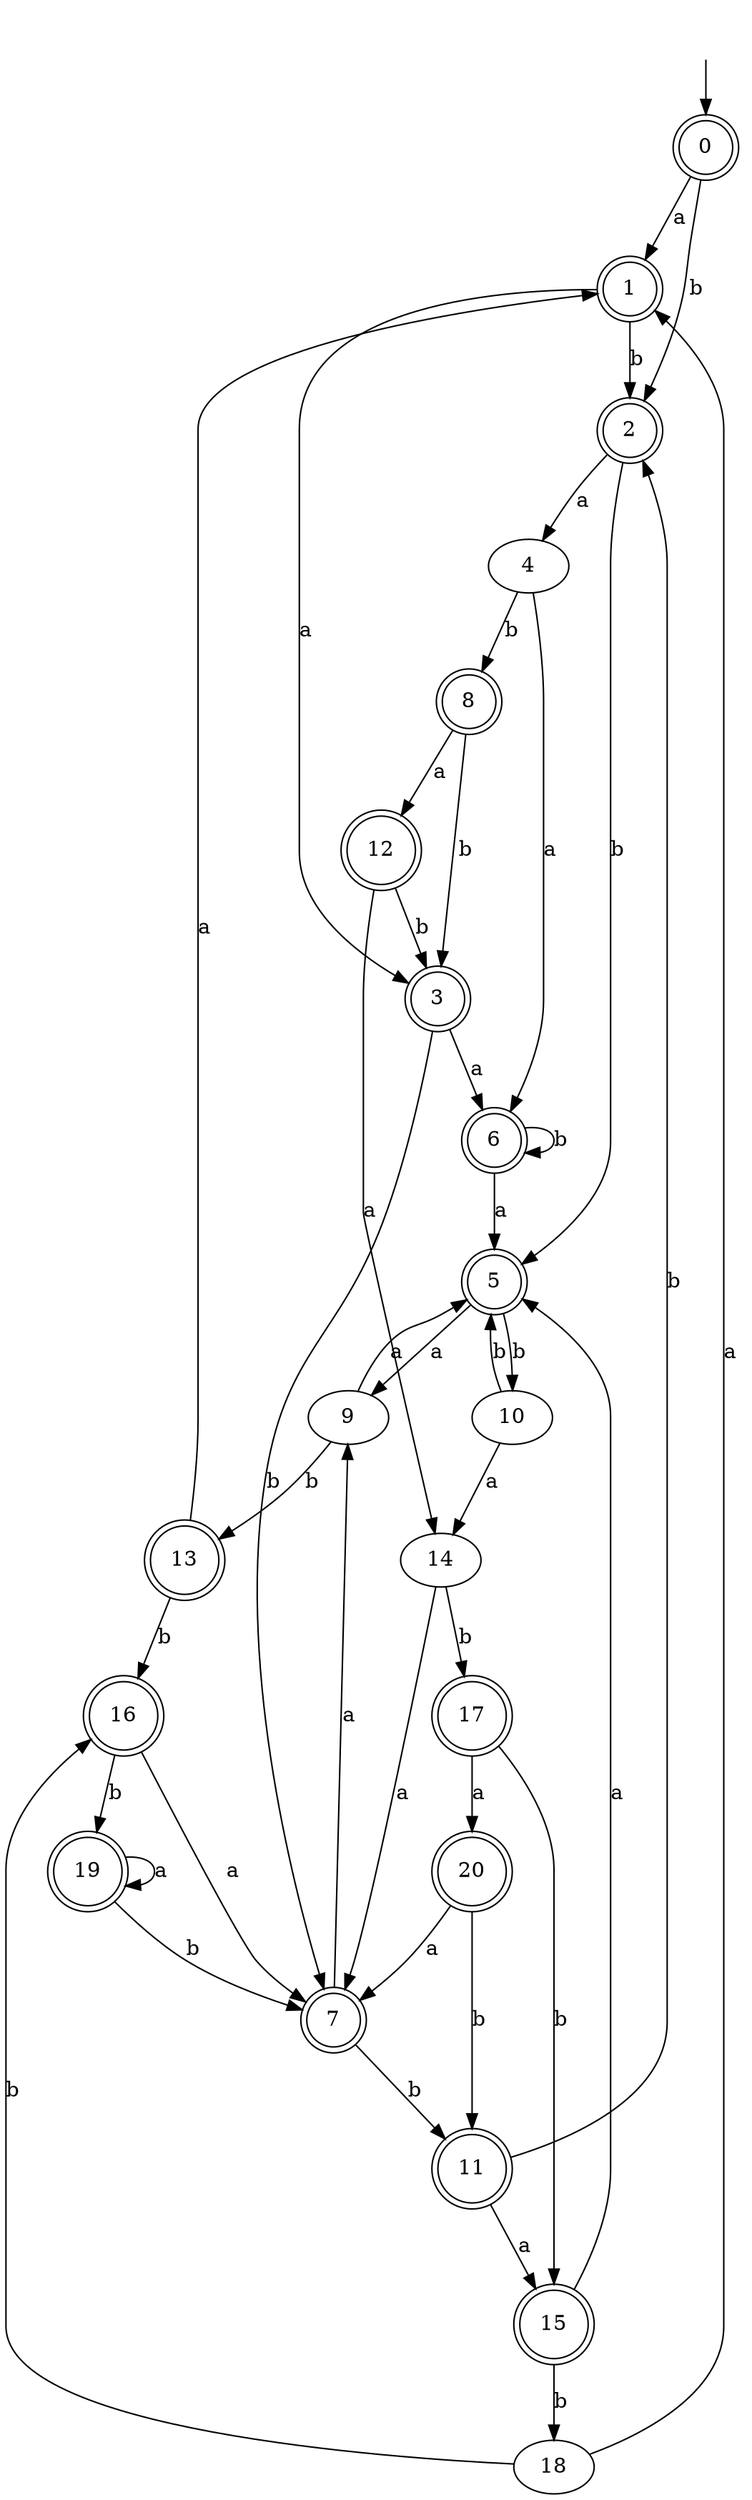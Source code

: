 digraph RandomDFA {
  __start0 [label="", shape=none];
  __start0 -> 0 [label=""];
  0 [shape=circle] [shape=doublecircle]
  0 -> 1 [label="a"]
  0 -> 2 [label="b"]
  1 [shape=doublecircle]
  1 -> 3 [label="a"]
  1 -> 2 [label="b"]
  2 [shape=doublecircle]
  2 -> 4 [label="a"]
  2 -> 5 [label="b"]
  3 [shape=doublecircle]
  3 -> 6 [label="a"]
  3 -> 7 [label="b"]
  4
  4 -> 6 [label="a"]
  4 -> 8 [label="b"]
  5 [shape=doublecircle]
  5 -> 9 [label="a"]
  5 -> 10 [label="b"]
  6 [shape=doublecircle]
  6 -> 5 [label="a"]
  6 -> 6 [label="b"]
  7 [shape=doublecircle]
  7 -> 9 [label="a"]
  7 -> 11 [label="b"]
  8 [shape=doublecircle]
  8 -> 12 [label="a"]
  8 -> 3 [label="b"]
  9
  9 -> 5 [label="a"]
  9 -> 13 [label="b"]
  10
  10 -> 14 [label="a"]
  10 -> 5 [label="b"]
  11 [shape=doublecircle]
  11 -> 15 [label="a"]
  11 -> 2 [label="b"]
  12 [shape=doublecircle]
  12 -> 14 [label="a"]
  12 -> 3 [label="b"]
  13 [shape=doublecircle]
  13 -> 1 [label="a"]
  13 -> 16 [label="b"]
  14
  14 -> 7 [label="a"]
  14 -> 17 [label="b"]
  15 [shape=doublecircle]
  15 -> 5 [label="a"]
  15 -> 18 [label="b"]
  16 [shape=doublecircle]
  16 -> 7 [label="a"]
  16 -> 19 [label="b"]
  17 [shape=doublecircle]
  17 -> 20 [label="a"]
  17 -> 15 [label="b"]
  18
  18 -> 1 [label="a"]
  18 -> 16 [label="b"]
  19 [shape=doublecircle]
  19 -> 19 [label="a"]
  19 -> 7 [label="b"]
  20 [shape=doublecircle]
  20 -> 7 [label="a"]
  20 -> 11 [label="b"]
}
